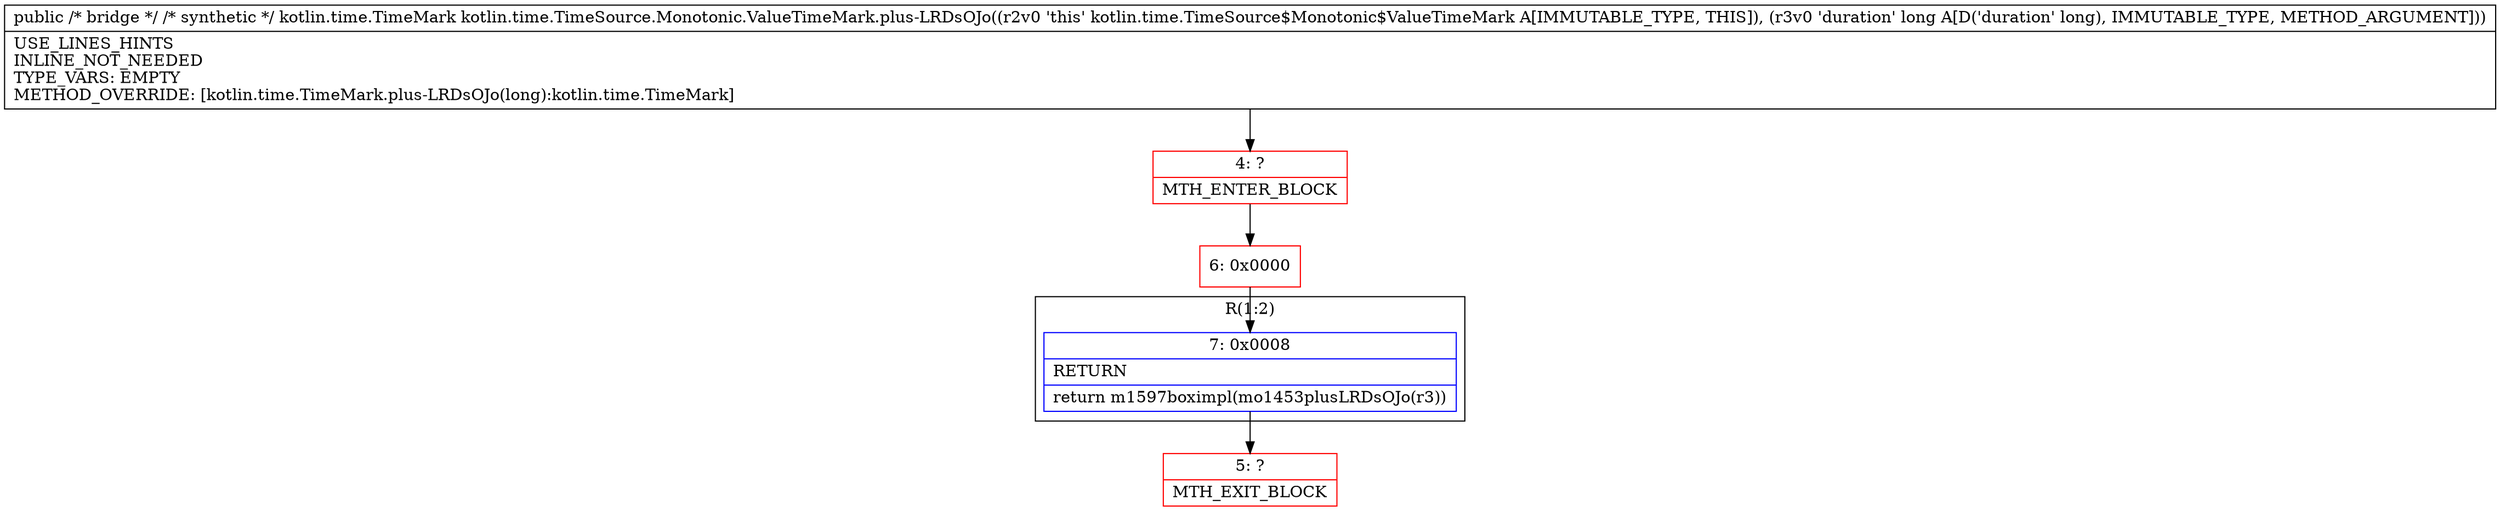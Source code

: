 digraph "CFG forkotlin.time.TimeSource.Monotonic.ValueTimeMark.plus\-LRDsOJo(J)Lkotlin\/time\/TimeMark;" {
subgraph cluster_Region_1328114951 {
label = "R(1:2)";
node [shape=record,color=blue];
Node_7 [shape=record,label="{7\:\ 0x0008|RETURN\l|return m1597boximpl(mo1453plusLRDsOJo(r3))\l}"];
}
Node_4 [shape=record,color=red,label="{4\:\ ?|MTH_ENTER_BLOCK\l}"];
Node_6 [shape=record,color=red,label="{6\:\ 0x0000}"];
Node_5 [shape=record,color=red,label="{5\:\ ?|MTH_EXIT_BLOCK\l}"];
MethodNode[shape=record,label="{public \/* bridge *\/ \/* synthetic *\/ kotlin.time.TimeMark kotlin.time.TimeSource.Monotonic.ValueTimeMark.plus\-LRDsOJo((r2v0 'this' kotlin.time.TimeSource$Monotonic$ValueTimeMark A[IMMUTABLE_TYPE, THIS]), (r3v0 'duration' long A[D('duration' long), IMMUTABLE_TYPE, METHOD_ARGUMENT]))  | USE_LINES_HINTS\lINLINE_NOT_NEEDED\lTYPE_VARS: EMPTY\lMETHOD_OVERRIDE: [kotlin.time.TimeMark.plus\-LRDsOJo(long):kotlin.time.TimeMark]\l}"];
MethodNode -> Node_4;Node_7 -> Node_5;
Node_4 -> Node_6;
Node_6 -> Node_7;
}


